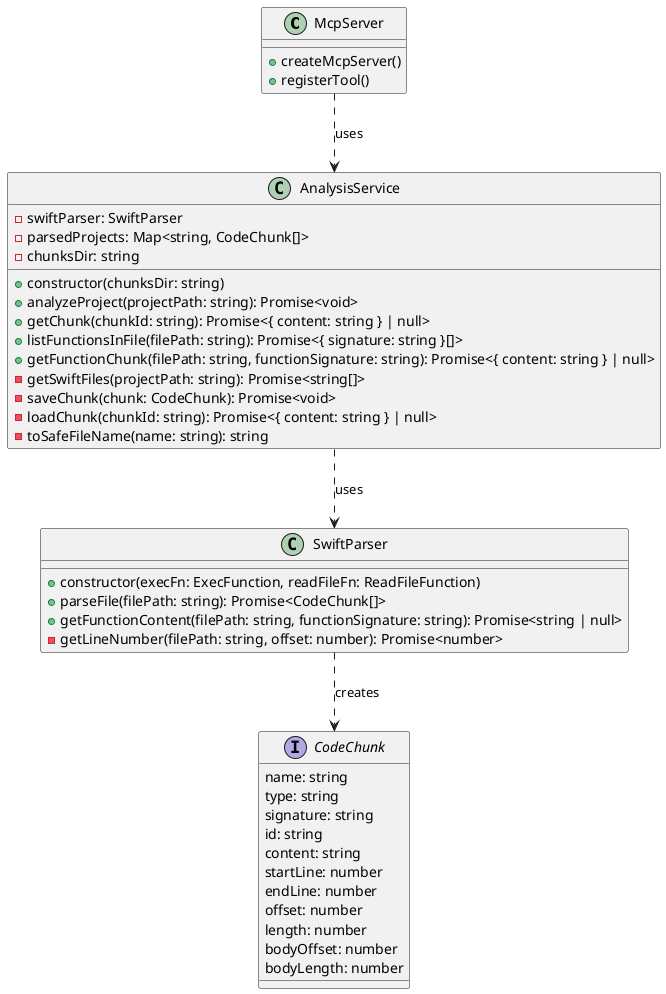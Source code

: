 @startuml

class McpServer {
  + createMcpServer()
  + registerTool()
}

class AnalysisService {
  - swiftParser: SwiftParser
  - parsedProjects: Map<string, CodeChunk[]>
  - chunksDir: string
  + constructor(chunksDir: string)
  + analyzeProject(projectPath: string): Promise<void>
  + getChunk(chunkId: string): Promise<{ content: string } | null>
  + listFunctionsInFile(filePath: string): Promise<{ signature: string }[]>
  + getFunctionChunk(filePath: string, functionSignature: string): Promise<{ content: string } | null>
  - getSwiftFiles(projectPath: string): Promise<string[]>
  - saveChunk(chunk: CodeChunk): Promise<void>
  - loadChunk(chunkId: string): Promise<{ content: string } | null>
  - toSafeFileName(name: string): string
}

class SwiftParser {
  + constructor(execFn: ExecFunction, readFileFn: ReadFileFunction)
  + parseFile(filePath: string): Promise<CodeChunk[]>
  + getFunctionContent(filePath: string, functionSignature: string): Promise<string | null>
  - getLineNumber(filePath: string, offset: number): Promise<number>
}

interface CodeChunk {
  name: string
  type: string
  signature: string
  id: string
  content: string
  startLine: number
  endLine: number
  offset: number
  length: number
  bodyOffset: number
  bodyLength: number
}

McpServer ..> AnalysisService : uses
AnalysisService ..> SwiftParser : uses
SwiftParser ..> CodeChunk : creates

@enduml
